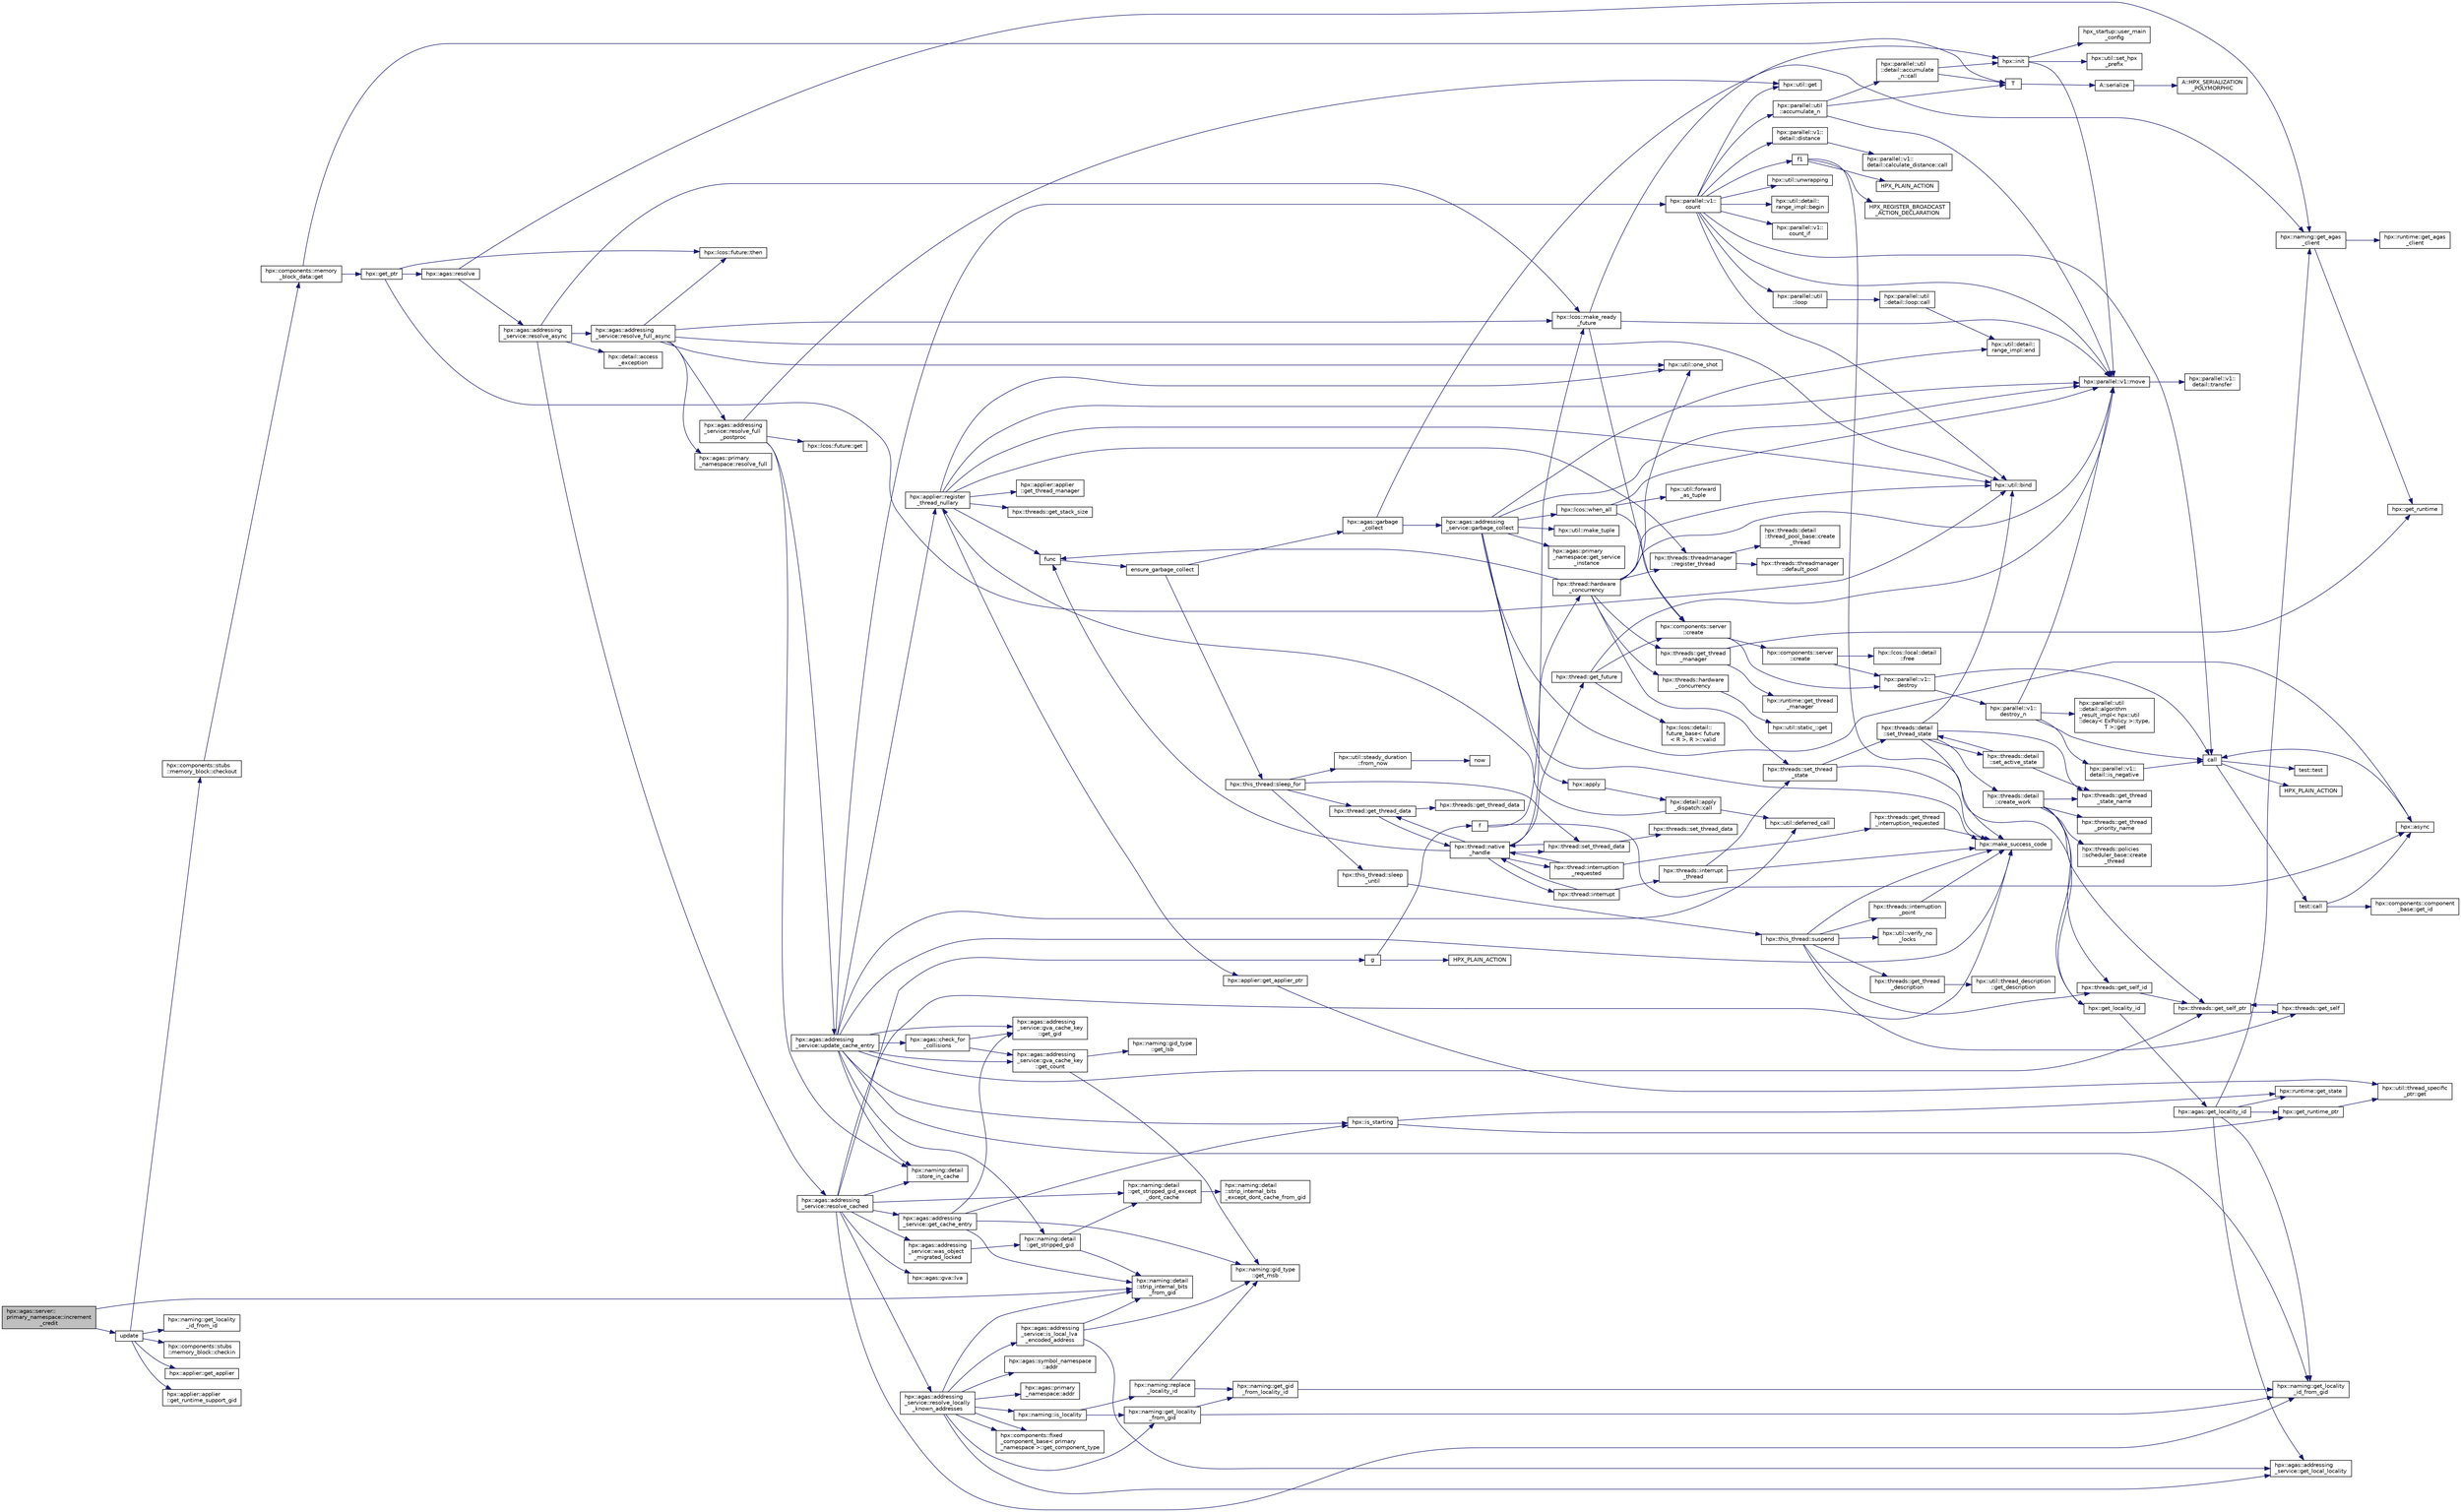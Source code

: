 digraph "hpx::agas::server::primary_namespace::increment_credit"
{
  edge [fontname="Helvetica",fontsize="10",labelfontname="Helvetica",labelfontsize="10"];
  node [fontname="Helvetica",fontsize="10",shape=record];
  rankdir="LR";
  Node1049 [label="hpx::agas::server::\lprimary_namespace::increment\l_credit",height=0.2,width=0.4,color="black", fillcolor="grey75", style="filled", fontcolor="black"];
  Node1049 -> Node1050 [color="midnightblue",fontsize="10",style="solid",fontname="Helvetica"];
  Node1050 [label="update",height=0.2,width=0.4,color="black", fillcolor="white", style="filled",URL="$d7/d8b/non__atomic__rma_8cpp.html#a1f6c9aa3449cfad360e892c9c0bb7773"];
  Node1050 -> Node1051 [color="midnightblue",fontsize="10",style="solid",fontname="Helvetica"];
  Node1051 [label="hpx::components::stubs\l::memory_block::checkout",height=0.2,width=0.4,color="black", fillcolor="white", style="filled",URL="$d2/d46/structhpx_1_1components_1_1stubs_1_1memory__block.html#a37128bbb38e0ee31010f3d06d6de4e66"];
  Node1051 -> Node1052 [color="midnightblue",fontsize="10",style="solid",fontname="Helvetica"];
  Node1052 [label="hpx::components::memory\l_block_data::get",height=0.2,width=0.4,color="black", fillcolor="white", style="filled",URL="$d5/d76/classhpx_1_1components_1_1memory__block__data.html#a97ce2f01b730d8d90d329c1642fc0b28"];
  Node1052 -> Node1053 [color="midnightblue",fontsize="10",style="solid",fontname="Helvetica"];
  Node1053 [label="T",height=0.2,width=0.4,color="black", fillcolor="white", style="filled",URL="$db/d33/polymorphic__semiintrusive__template_8cpp.html#ad187658f9cb91c1312b39ae7e896f1ea"];
  Node1053 -> Node1054 [color="midnightblue",fontsize="10",style="solid",fontname="Helvetica"];
  Node1054 [label="A::serialize",height=0.2,width=0.4,color="black", fillcolor="white", style="filled",URL="$d7/da0/struct_a.html#a5f5c287cf471e274ed9dda0da1592212"];
  Node1054 -> Node1055 [color="midnightblue",fontsize="10",style="solid",fontname="Helvetica"];
  Node1055 [label="A::HPX_SERIALIZATION\l_POLYMORPHIC",height=0.2,width=0.4,color="black", fillcolor="white", style="filled",URL="$d7/da0/struct_a.html#ada978cc156cebbafddb1f3aa4c01918c"];
  Node1052 -> Node1056 [color="midnightblue",fontsize="10",style="solid",fontname="Helvetica"];
  Node1056 [label="hpx::get_ptr",height=0.2,width=0.4,color="black", fillcolor="white", style="filled",URL="$d8/d83/namespacehpx.html#aeb814737de830a2e8e340ca052d5ebfa",tooltip="Returns a future referring to the pointer to the underlying memory of a component. "];
  Node1056 -> Node1057 [color="midnightblue",fontsize="10",style="solid",fontname="Helvetica"];
  Node1057 [label="hpx::agas::resolve",height=0.2,width=0.4,color="black", fillcolor="white", style="filled",URL="$dc/d54/namespacehpx_1_1agas.html#aa3252ce39fbc229439bb0d85875b01fb"];
  Node1057 -> Node1058 [color="midnightblue",fontsize="10",style="solid",fontname="Helvetica"];
  Node1058 [label="hpx::naming::get_agas\l_client",height=0.2,width=0.4,color="black", fillcolor="white", style="filled",URL="$d4/dc9/namespacehpx_1_1naming.html#a0408fffd5d34b620712a801b0ae3b032"];
  Node1058 -> Node1059 [color="midnightblue",fontsize="10",style="solid",fontname="Helvetica"];
  Node1059 [label="hpx::get_runtime",height=0.2,width=0.4,color="black", fillcolor="white", style="filled",URL="$d8/d83/namespacehpx.html#aef902cc6c7dd3b9fbadf34d1e850a070"];
  Node1058 -> Node1060 [color="midnightblue",fontsize="10",style="solid",fontname="Helvetica"];
  Node1060 [label="hpx::runtime::get_agas\l_client",height=0.2,width=0.4,color="black", fillcolor="white", style="filled",URL="$d0/d7b/classhpx_1_1runtime.html#aeb5dddd30d6b9861669af8ad44d1a96a"];
  Node1057 -> Node1061 [color="midnightblue",fontsize="10",style="solid",fontname="Helvetica"];
  Node1061 [label="hpx::agas::addressing\l_service::resolve_async",height=0.2,width=0.4,color="black", fillcolor="white", style="filled",URL="$db/d58/structhpx_1_1agas_1_1addressing__service.html#a3344990e7d5c255f51bf89a8fb2828eb"];
  Node1061 -> Node1062 [color="midnightblue",fontsize="10",style="solid",fontname="Helvetica"];
  Node1062 [label="hpx::lcos::make_ready\l_future",height=0.2,width=0.4,color="black", fillcolor="white", style="filled",URL="$d2/dc9/namespacehpx_1_1lcos.html#a42997564ddfde91d475b8a2cea8f53e4"];
  Node1062 -> Node1063 [color="midnightblue",fontsize="10",style="solid",fontname="Helvetica"];
  Node1063 [label="hpx::init",height=0.2,width=0.4,color="black", fillcolor="white", style="filled",URL="$d8/d83/namespacehpx.html#a3c694ea960b47c56b33351ba16e3d76b",tooltip="Main entry point for launching the HPX runtime system. "];
  Node1063 -> Node1064 [color="midnightblue",fontsize="10",style="solid",fontname="Helvetica"];
  Node1064 [label="hpx::util::set_hpx\l_prefix",height=0.2,width=0.4,color="black", fillcolor="white", style="filled",URL="$df/dad/namespacehpx_1_1util.html#ae40a23c1ba0a48d9304dcf717a95793e"];
  Node1063 -> Node1065 [color="midnightblue",fontsize="10",style="solid",fontname="Helvetica"];
  Node1065 [label="hpx_startup::user_main\l_config",height=0.2,width=0.4,color="black", fillcolor="white", style="filled",URL="$d3/dd2/namespacehpx__startup.html#aaac571d88bd3912a4225a23eb3261637"];
  Node1063 -> Node1066 [color="midnightblue",fontsize="10",style="solid",fontname="Helvetica"];
  Node1066 [label="hpx::parallel::v1::move",height=0.2,width=0.4,color="black", fillcolor="white", style="filled",URL="$db/db9/namespacehpx_1_1parallel_1_1v1.html#aa7c4ede081ce786c9d1eb1adff495cfc"];
  Node1066 -> Node1067 [color="midnightblue",fontsize="10",style="solid",fontname="Helvetica"];
  Node1067 [label="hpx::parallel::v1::\ldetail::transfer",height=0.2,width=0.4,color="black", fillcolor="white", style="filled",URL="$d2/ddd/namespacehpx_1_1parallel_1_1v1_1_1detail.html#ab1b56a05e1885ca7cc7ffa1804dd2f3c"];
  Node1062 -> Node1068 [color="midnightblue",fontsize="10",style="solid",fontname="Helvetica"];
  Node1068 [label="hpx::components::server\l::create",height=0.2,width=0.4,color="black", fillcolor="white", style="filled",URL="$d2/da2/namespacehpx_1_1components_1_1server.html#ac776c89f3d68ceb910e8cee9fa937ab4",tooltip="Create arrays of components using their default constructor. "];
  Node1068 -> Node1069 [color="midnightblue",fontsize="10",style="solid",fontname="Helvetica"];
  Node1069 [label="hpx::components::server\l::create",height=0.2,width=0.4,color="black", fillcolor="white", style="filled",URL="$d2/da2/namespacehpx_1_1components_1_1server.html#a77d26de181c97b444565e230577981bd"];
  Node1069 -> Node1070 [color="midnightblue",fontsize="10",style="solid",fontname="Helvetica"];
  Node1070 [label="hpx::lcos::local::detail\l::free",height=0.2,width=0.4,color="black", fillcolor="white", style="filled",URL="$d4/dcb/namespacehpx_1_1lcos_1_1local_1_1detail.html#a55a940f019734e9bb045dc123cd80e48"];
  Node1069 -> Node1071 [color="midnightblue",fontsize="10",style="solid",fontname="Helvetica"];
  Node1071 [label="hpx::parallel::v1::\ldestroy",height=0.2,width=0.4,color="black", fillcolor="white", style="filled",URL="$db/db9/namespacehpx_1_1parallel_1_1v1.html#acf303558375048e8a7cc9a2c2e09477f"];
  Node1071 -> Node1072 [color="midnightblue",fontsize="10",style="solid",fontname="Helvetica"];
  Node1072 [label="call",height=0.2,width=0.4,color="black", fillcolor="white", style="filled",URL="$d2/d67/promise__1620_8cpp.html#a58357f0b82bc761e1d0b9091ed563a70"];
  Node1072 -> Node1073 [color="midnightblue",fontsize="10",style="solid",fontname="Helvetica"];
  Node1073 [label="test::test",height=0.2,width=0.4,color="black", fillcolor="white", style="filled",URL="$d8/d89/structtest.html#ab42d5ece712d716b04cb3f686f297a26"];
  Node1072 -> Node1074 [color="midnightblue",fontsize="10",style="solid",fontname="Helvetica"];
  Node1074 [label="HPX_PLAIN_ACTION",height=0.2,width=0.4,color="black", fillcolor="white", style="filled",URL="$d2/d67/promise__1620_8cpp.html#ab96aab827a4b1fcaf66cfe0ba83fef23"];
  Node1072 -> Node1075 [color="midnightblue",fontsize="10",style="solid",fontname="Helvetica"];
  Node1075 [label="test::call",height=0.2,width=0.4,color="black", fillcolor="white", style="filled",URL="$d8/d89/structtest.html#aeb29e7ed6518b9426ccf1344c52620ae"];
  Node1075 -> Node1076 [color="midnightblue",fontsize="10",style="solid",fontname="Helvetica"];
  Node1076 [label="hpx::async",height=0.2,width=0.4,color="black", fillcolor="white", style="filled",URL="$d8/d83/namespacehpx.html#acb7d8e37b73b823956ce144f9a57eaa4"];
  Node1076 -> Node1072 [color="midnightblue",fontsize="10",style="solid",fontname="Helvetica"];
  Node1075 -> Node1077 [color="midnightblue",fontsize="10",style="solid",fontname="Helvetica"];
  Node1077 [label="hpx::components::component\l_base::get_id",height=0.2,width=0.4,color="black", fillcolor="white", style="filled",URL="$d2/de6/classhpx_1_1components_1_1component__base.html#a4c8fd93514039bdf01c48d66d82b19cd"];
  Node1071 -> Node1078 [color="midnightblue",fontsize="10",style="solid",fontname="Helvetica"];
  Node1078 [label="hpx::parallel::v1::\ldestroy_n",height=0.2,width=0.4,color="black", fillcolor="white", style="filled",URL="$db/db9/namespacehpx_1_1parallel_1_1v1.html#a71d0691132a300690163f5636bcd5bd3"];
  Node1078 -> Node1079 [color="midnightblue",fontsize="10",style="solid",fontname="Helvetica"];
  Node1079 [label="hpx::parallel::v1::\ldetail::is_negative",height=0.2,width=0.4,color="black", fillcolor="white", style="filled",URL="$d2/ddd/namespacehpx_1_1parallel_1_1v1_1_1detail.html#adf2e40fc4b20ad0fd442ee3118a4d527"];
  Node1079 -> Node1072 [color="midnightblue",fontsize="10",style="solid",fontname="Helvetica"];
  Node1078 -> Node1080 [color="midnightblue",fontsize="10",style="solid",fontname="Helvetica"];
  Node1080 [label="hpx::parallel::util\l::detail::algorithm\l_result_impl\< hpx::util\l::decay\< ExPolicy \>::type,\l T \>::get",height=0.2,width=0.4,color="black", fillcolor="white", style="filled",URL="$d2/d42/structhpx_1_1parallel_1_1util_1_1detail_1_1algorithm__result__impl.html#ab5b051e8ec74eff5e0e62fd63f5d377e"];
  Node1078 -> Node1066 [color="midnightblue",fontsize="10",style="solid",fontname="Helvetica"];
  Node1078 -> Node1072 [color="midnightblue",fontsize="10",style="solid",fontname="Helvetica"];
  Node1068 -> Node1071 [color="midnightblue",fontsize="10",style="solid",fontname="Helvetica"];
  Node1062 -> Node1066 [color="midnightblue",fontsize="10",style="solid",fontname="Helvetica"];
  Node1061 -> Node1081 [color="midnightblue",fontsize="10",style="solid",fontname="Helvetica"];
  Node1081 [label="hpx::agas::addressing\l_service::resolve_cached",height=0.2,width=0.4,color="black", fillcolor="white", style="filled",URL="$db/d58/structhpx_1_1agas_1_1addressing__service.html#a187ac62b4a4b7c1b98b75979357f07a9"];
  Node1081 -> Node1082 [color="midnightblue",fontsize="10",style="solid",fontname="Helvetica"];
  Node1082 [label="hpx::naming::detail\l::get_stripped_gid_except\l_dont_cache",height=0.2,width=0.4,color="black", fillcolor="white", style="filled",URL="$d5/d18/namespacehpx_1_1naming_1_1detail.html#a1ab848588112d0f7fac377a15692c9cc"];
  Node1082 -> Node1083 [color="midnightblue",fontsize="10",style="solid",fontname="Helvetica"];
  Node1083 [label="hpx::naming::detail\l::strip_internal_bits\l_except_dont_cache_from_gid",height=0.2,width=0.4,color="black", fillcolor="white", style="filled",URL="$d5/d18/namespacehpx_1_1naming_1_1detail.html#aabeb51a92376c6bfb9cf31bf9ff0c4cc"];
  Node1081 -> Node1084 [color="midnightblue",fontsize="10",style="solid",fontname="Helvetica"];
  Node1084 [label="hpx::agas::addressing\l_service::resolve_locally\l_known_addresses",height=0.2,width=0.4,color="black", fillcolor="white", style="filled",URL="$db/d58/structhpx_1_1agas_1_1addressing__service.html#afb44b2c86524b47d1431d9d66524075c"];
  Node1084 -> Node1085 [color="midnightblue",fontsize="10",style="solid",fontname="Helvetica"];
  Node1085 [label="hpx::naming::detail\l::strip_internal_bits\l_from_gid",height=0.2,width=0.4,color="black", fillcolor="white", style="filled",URL="$d5/d18/namespacehpx_1_1naming_1_1detail.html#a95cca4d4bc82a9da3e804b225b03dfaf"];
  Node1084 -> Node1086 [color="midnightblue",fontsize="10",style="solid",fontname="Helvetica"];
  Node1086 [label="hpx::agas::addressing\l_service::is_local_lva\l_encoded_address",height=0.2,width=0.4,color="black", fillcolor="white", style="filled",URL="$db/d58/structhpx_1_1agas_1_1addressing__service.html#af9469c8740aeb898ce6937e2d0e57095"];
  Node1086 -> Node1085 [color="midnightblue",fontsize="10",style="solid",fontname="Helvetica"];
  Node1086 -> Node1087 [color="midnightblue",fontsize="10",style="solid",fontname="Helvetica"];
  Node1087 [label="hpx::agas::addressing\l_service::get_local_locality",height=0.2,width=0.4,color="black", fillcolor="white", style="filled",URL="$db/d58/structhpx_1_1agas_1_1addressing__service.html#ab52c19a37c2a7a006c6c15f90ad0539c"];
  Node1086 -> Node1088 [color="midnightblue",fontsize="10",style="solid",fontname="Helvetica"];
  Node1088 [label="hpx::naming::gid_type\l::get_msb",height=0.2,width=0.4,color="black", fillcolor="white", style="filled",URL="$d3/d67/structhpx_1_1naming_1_1gid__type.html#a31d0fb49a563fb184fecaabdced4dcd9"];
  Node1084 -> Node1087 [color="midnightblue",fontsize="10",style="solid",fontname="Helvetica"];
  Node1084 -> Node1089 [color="midnightblue",fontsize="10",style="solid",fontname="Helvetica"];
  Node1089 [label="hpx::naming::is_locality",height=0.2,width=0.4,color="black", fillcolor="white", style="filled",URL="$d4/dc9/namespacehpx_1_1naming.html#a960045d29982b0fda774809643cf2be8"];
  Node1089 -> Node1090 [color="midnightblue",fontsize="10",style="solid",fontname="Helvetica"];
  Node1090 [label="hpx::naming::get_locality\l_from_gid",height=0.2,width=0.4,color="black", fillcolor="white", style="filled",URL="$d4/dc9/namespacehpx_1_1naming.html#a0b1c0ab6510a7a869fa4e3c7717748e5"];
  Node1090 -> Node1091 [color="midnightblue",fontsize="10",style="solid",fontname="Helvetica"];
  Node1091 [label="hpx::naming::get_gid\l_from_locality_id",height=0.2,width=0.4,color="black", fillcolor="white", style="filled",URL="$d4/dc9/namespacehpx_1_1naming.html#ae50a3ecdb5854b6a25a556ebc9830541"];
  Node1091 -> Node1092 [color="midnightblue",fontsize="10",style="solid",fontname="Helvetica"];
  Node1092 [label="hpx::naming::get_locality\l_id_from_gid",height=0.2,width=0.4,color="black", fillcolor="white", style="filled",URL="$d4/dc9/namespacehpx_1_1naming.html#a7fd43037784560bd04fda9b49e33529f"];
  Node1090 -> Node1092 [color="midnightblue",fontsize="10",style="solid",fontname="Helvetica"];
  Node1089 -> Node1093 [color="midnightblue",fontsize="10",style="solid",fontname="Helvetica"];
  Node1093 [label="hpx::naming::replace\l_locality_id",height=0.2,width=0.4,color="black", fillcolor="white", style="filled",URL="$d4/dc9/namespacehpx_1_1naming.html#a27ed9275dccbd5fb677b350f040c21b4"];
  Node1093 -> Node1091 [color="midnightblue",fontsize="10",style="solid",fontname="Helvetica"];
  Node1093 -> Node1088 [color="midnightblue",fontsize="10",style="solid",fontname="Helvetica"];
  Node1084 -> Node1090 [color="midnightblue",fontsize="10",style="solid",fontname="Helvetica"];
  Node1084 -> Node1094 [color="midnightblue",fontsize="10",style="solid",fontname="Helvetica"];
  Node1094 [label="hpx::agas::primary\l_namespace::addr",height=0.2,width=0.4,color="black", fillcolor="white", style="filled",URL="$d1/d43/structhpx_1_1agas_1_1primary__namespace.html#ab71d11675989acee54e82f6d1956a77c"];
  Node1084 -> Node1095 [color="midnightblue",fontsize="10",style="solid",fontname="Helvetica"];
  Node1095 [label="hpx::components::fixed\l_component_base\< primary\l_namespace \>::get_component_type",height=0.2,width=0.4,color="black", fillcolor="white", style="filled",URL="$df/dfd/classhpx_1_1components_1_1fixed__component__base.html#aa87dbc5aad4f2ee3f9b8f62c6981a8c2"];
  Node1084 -> Node1096 [color="midnightblue",fontsize="10",style="solid",fontname="Helvetica"];
  Node1096 [label="hpx::agas::symbol_namespace\l::addr",height=0.2,width=0.4,color="black", fillcolor="white", style="filled",URL="$dd/d5e/structhpx_1_1agas_1_1symbol__namespace.html#a2527957c5b5ce9c4842294c8a95d00b4"];
  Node1084 -> Node1095 [color="midnightblue",fontsize="10",style="solid",fontname="Helvetica"];
  Node1081 -> Node1097 [color="midnightblue",fontsize="10",style="solid",fontname="Helvetica"];
  Node1097 [label="hpx::make_success_code",height=0.2,width=0.4,color="black", fillcolor="white", style="filled",URL="$d8/d83/namespacehpx.html#a0e8512a8f49e2a6c8185061181419d8f",tooltip="Returns error_code(hpx::success, \"success\", mode). "];
  Node1081 -> Node1098 [color="midnightblue",fontsize="10",style="solid",fontname="Helvetica"];
  Node1098 [label="hpx::naming::detail\l::store_in_cache",height=0.2,width=0.4,color="black", fillcolor="white", style="filled",URL="$d5/d18/namespacehpx_1_1naming_1_1detail.html#a58e1ddcbd72ed4042377e11f32abf3fa"];
  Node1081 -> Node1092 [color="midnightblue",fontsize="10",style="solid",fontname="Helvetica"];
  Node1081 -> Node1099 [color="midnightblue",fontsize="10",style="solid",fontname="Helvetica"];
  Node1099 [label="hpx::agas::addressing\l_service::was_object\l_migrated_locked",height=0.2,width=0.4,color="black", fillcolor="white", style="filled",URL="$db/d58/structhpx_1_1agas_1_1addressing__service.html#aade8c179c3866b1212fe6439b586ace1",tooltip="Maintain list of migrated objects. "];
  Node1099 -> Node1100 [color="midnightblue",fontsize="10",style="solid",fontname="Helvetica"];
  Node1100 [label="hpx::naming::detail\l::get_stripped_gid",height=0.2,width=0.4,color="black", fillcolor="white", style="filled",URL="$d5/d18/namespacehpx_1_1naming_1_1detail.html#ad3a849cb7ebd5dccf9aefadccc21dd89"];
  Node1100 -> Node1085 [color="midnightblue",fontsize="10",style="solid",fontname="Helvetica"];
  Node1100 -> Node1082 [color="midnightblue",fontsize="10",style="solid",fontname="Helvetica"];
  Node1081 -> Node1101 [color="midnightblue",fontsize="10",style="solid",fontname="Helvetica"];
  Node1101 [label="g",height=0.2,width=0.4,color="black", fillcolor="white", style="filled",URL="$da/d17/cxx11__noexcept_8cpp.html#a96f5ebe659f57f5faa7343c54f8ea39a"];
  Node1101 -> Node1102 [color="midnightblue",fontsize="10",style="solid",fontname="Helvetica"];
  Node1102 [label="f",height=0.2,width=0.4,color="black", fillcolor="white", style="filled",URL="$d4/d13/async__unwrap__1037_8cpp.html#a02a6b0b4f77af9f69a841dc8262b0cd0"];
  Node1102 -> Node1076 [color="midnightblue",fontsize="10",style="solid",fontname="Helvetica"];
  Node1102 -> Node1062 [color="midnightblue",fontsize="10",style="solid",fontname="Helvetica"];
  Node1101 -> Node1103 [color="midnightblue",fontsize="10",style="solid",fontname="Helvetica"];
  Node1103 [label="HPX_PLAIN_ACTION",height=0.2,width=0.4,color="black", fillcolor="white", style="filled",URL="$d4/d13/async__unwrap__1037_8cpp.html#ab5991a65409f0229f564e4935bd7b979"];
  Node1081 -> Node1104 [color="midnightblue",fontsize="10",style="solid",fontname="Helvetica"];
  Node1104 [label="hpx::agas::addressing\l_service::get_cache_entry",height=0.2,width=0.4,color="black", fillcolor="white", style="filled",URL="$db/d58/structhpx_1_1agas_1_1addressing__service.html#aa49e358ece0734e36829a90603b51c63"];
  Node1104 -> Node1105 [color="midnightblue",fontsize="10",style="solid",fontname="Helvetica"];
  Node1105 [label="hpx::is_starting",height=0.2,width=0.4,color="black", fillcolor="white", style="filled",URL="$d8/d83/namespacehpx.html#ab3ff61647293cfe9b7c3060fee8445a5",tooltip="Test whether the runtime system is currently being started. "];
  Node1105 -> Node1106 [color="midnightblue",fontsize="10",style="solid",fontname="Helvetica"];
  Node1106 [label="hpx::get_runtime_ptr",height=0.2,width=0.4,color="black", fillcolor="white", style="filled",URL="$d8/d83/namespacehpx.html#af29daf2bb3e01b4d6495a1742b6cce64"];
  Node1106 -> Node1107 [color="midnightblue",fontsize="10",style="solid",fontname="Helvetica"];
  Node1107 [label="hpx::util::thread_specific\l_ptr::get",height=0.2,width=0.4,color="black", fillcolor="white", style="filled",URL="$d4/d4c/structhpx_1_1util_1_1thread__specific__ptr.html#a3b27d8520710478aa41d1f74206bdba9"];
  Node1105 -> Node1108 [color="midnightblue",fontsize="10",style="solid",fontname="Helvetica"];
  Node1108 [label="hpx::runtime::get_state",height=0.2,width=0.4,color="black", fillcolor="white", style="filled",URL="$d0/d7b/classhpx_1_1runtime.html#ab405f80e060dac95d624520f38b0524c"];
  Node1104 -> Node1085 [color="midnightblue",fontsize="10",style="solid",fontname="Helvetica"];
  Node1104 -> Node1088 [color="midnightblue",fontsize="10",style="solid",fontname="Helvetica"];
  Node1104 -> Node1109 [color="midnightblue",fontsize="10",style="solid",fontname="Helvetica"];
  Node1109 [label="hpx::agas::addressing\l_service::gva_cache_key\l::get_gid",height=0.2,width=0.4,color="black", fillcolor="white", style="filled",URL="$d0/d9c/structhpx_1_1agas_1_1addressing__service_1_1gva__cache__key.html#a708ed959cf225ceef95f3328a99e29ff"];
  Node1081 -> Node1110 [color="midnightblue",fontsize="10",style="solid",fontname="Helvetica"];
  Node1110 [label="hpx::agas::gva::lva",height=0.2,width=0.4,color="black", fillcolor="white", style="filled",URL="$dc/d8a/structhpx_1_1agas_1_1gva.html#aea2401483cd9320a0a8ca504e79e076b"];
  Node1061 -> Node1111 [color="midnightblue",fontsize="10",style="solid",fontname="Helvetica"];
  Node1111 [label="hpx::detail::access\l_exception",height=0.2,width=0.4,color="black", fillcolor="white", style="filled",URL="$d5/dbe/namespacehpx_1_1detail.html#ad5b3b2c9c75cdd2d75f4473c03230643"];
  Node1061 -> Node1112 [color="midnightblue",fontsize="10",style="solid",fontname="Helvetica"];
  Node1112 [label="hpx::agas::addressing\l_service::resolve_full_async",height=0.2,width=0.4,color="black", fillcolor="white", style="filled",URL="$db/d58/structhpx_1_1agas_1_1addressing__service.html#af678e6288e0f302b9c96b813a8e660ef"];
  Node1112 -> Node1062 [color="midnightblue",fontsize="10",style="solid",fontname="Helvetica"];
  Node1112 -> Node1113 [color="midnightblue",fontsize="10",style="solid",fontname="Helvetica"];
  Node1113 [label="hpx::agas::primary\l_namespace::resolve_full",height=0.2,width=0.4,color="black", fillcolor="white", style="filled",URL="$d1/d43/structhpx_1_1agas_1_1primary__namespace.html#ae7bd476e130fc743397d0d18bb161f74"];
  Node1112 -> Node1114 [color="midnightblue",fontsize="10",style="solid",fontname="Helvetica"];
  Node1114 [label="hpx::lcos::future::then",height=0.2,width=0.4,color="black", fillcolor="white", style="filled",URL="$d0/d33/classhpx_1_1lcos_1_1future.html#a17045dee172c36e208b2cbd400fa8797"];
  Node1112 -> Node1115 [color="midnightblue",fontsize="10",style="solid",fontname="Helvetica"];
  Node1115 [label="hpx::util::bind",height=0.2,width=0.4,color="black", fillcolor="white", style="filled",URL="$df/dad/namespacehpx_1_1util.html#ad844caedf82a0173d6909d910c3e48c6"];
  Node1112 -> Node1116 [color="midnightblue",fontsize="10",style="solid",fontname="Helvetica"];
  Node1116 [label="hpx::util::one_shot",height=0.2,width=0.4,color="black", fillcolor="white", style="filled",URL="$df/dad/namespacehpx_1_1util.html#a273e61be42a72415291e0ec0a4f28c7a"];
  Node1112 -> Node1117 [color="midnightblue",fontsize="10",style="solid",fontname="Helvetica"];
  Node1117 [label="hpx::agas::addressing\l_service::resolve_full\l_postproc",height=0.2,width=0.4,color="black", fillcolor="white", style="filled",URL="$db/d58/structhpx_1_1agas_1_1addressing__service.html#a9adf9683a9e200a15224e7c04f8d6339"];
  Node1117 -> Node1118 [color="midnightblue",fontsize="10",style="solid",fontname="Helvetica"];
  Node1118 [label="hpx::util::get",height=0.2,width=0.4,color="black", fillcolor="white", style="filled",URL="$df/dad/namespacehpx_1_1util.html#a5cbd3c41f03f4d4acaedaa4777e3cc02"];
  Node1117 -> Node1119 [color="midnightblue",fontsize="10",style="solid",fontname="Helvetica"];
  Node1119 [label="hpx::lcos::future::get",height=0.2,width=0.4,color="black", fillcolor="white", style="filled",URL="$d0/d33/classhpx_1_1lcos_1_1future.html#a8c28269486d5620ac48af349f17bb41c"];
  Node1117 -> Node1098 [color="midnightblue",fontsize="10",style="solid",fontname="Helvetica"];
  Node1117 -> Node1120 [color="midnightblue",fontsize="10",style="solid",fontname="Helvetica"];
  Node1120 [label="hpx::agas::addressing\l_service::update_cache_entry",height=0.2,width=0.4,color="black", fillcolor="white", style="filled",URL="$db/d58/structhpx_1_1agas_1_1addressing__service.html#ab49f7530592fc5c804c94720b8ffd61d"];
  Node1120 -> Node1097 [color="midnightblue",fontsize="10",style="solid",fontname="Helvetica"];
  Node1120 -> Node1098 [color="midnightblue",fontsize="10",style="solid",fontname="Helvetica"];
  Node1120 -> Node1100 [color="midnightblue",fontsize="10",style="solid",fontname="Helvetica"];
  Node1120 -> Node1092 [color="midnightblue",fontsize="10",style="solid",fontname="Helvetica"];
  Node1120 -> Node1121 [color="midnightblue",fontsize="10",style="solid",fontname="Helvetica"];
  Node1121 [label="hpx::threads::get_self_ptr",height=0.2,width=0.4,color="black", fillcolor="white", style="filled",URL="$d7/d28/namespacehpx_1_1threads.html#a22877ae347ad884cde3a51397dad6c53"];
  Node1121 -> Node1122 [color="midnightblue",fontsize="10",style="solid",fontname="Helvetica"];
  Node1122 [label="hpx::threads::get_self",height=0.2,width=0.4,color="black", fillcolor="white", style="filled",URL="$d7/d28/namespacehpx_1_1threads.html#a07daf4d6d29233f20d66d41ab7b5b8e8"];
  Node1122 -> Node1121 [color="midnightblue",fontsize="10",style="solid",fontname="Helvetica"];
  Node1120 -> Node1105 [color="midnightblue",fontsize="10",style="solid",fontname="Helvetica"];
  Node1120 -> Node1123 [color="midnightblue",fontsize="10",style="solid",fontname="Helvetica"];
  Node1123 [label="hpx::applier::register\l_thread_nullary",height=0.2,width=0.4,color="black", fillcolor="white", style="filled",URL="$d8/dcb/namespacehpx_1_1applier.html#a401cd1145927e58d74d1eb52aaccd936"];
  Node1123 -> Node1124 [color="midnightblue",fontsize="10",style="solid",fontname="Helvetica"];
  Node1124 [label="hpx::applier::get_applier_ptr",height=0.2,width=0.4,color="black", fillcolor="white", style="filled",URL="$d8/dcb/namespacehpx_1_1applier.html#a617483cf2b77ad3a0aa428ade7b35299"];
  Node1124 -> Node1107 [color="midnightblue",fontsize="10",style="solid",fontname="Helvetica"];
  Node1123 -> Node1125 [color="midnightblue",fontsize="10",style="solid",fontname="Helvetica"];
  Node1125 [label="func",height=0.2,width=0.4,color="black", fillcolor="white", style="filled",URL="$d8/dfd/id__type__ref__counting__1032_8cpp.html#ab811b86ea5107ffb3351fcaa29d2c652"];
  Node1125 -> Node1126 [color="midnightblue",fontsize="10",style="solid",fontname="Helvetica"];
  Node1126 [label="ensure_garbage_collect",height=0.2,width=0.4,color="black", fillcolor="white", style="filled",URL="$d8/dfd/id__type__ref__counting__1032_8cpp.html#a5264b94bf7c262ac0e521fb290d476d5"];
  Node1126 -> Node1127 [color="midnightblue",fontsize="10",style="solid",fontname="Helvetica"];
  Node1127 [label="hpx::this_thread::sleep_for",height=0.2,width=0.4,color="black", fillcolor="white", style="filled",URL="$d9/d52/namespacehpx_1_1this__thread.html#afc042a5a5fa52eef2d1d177a343435cf"];
  Node1127 -> Node1128 [color="midnightblue",fontsize="10",style="solid",fontname="Helvetica"];
  Node1128 [label="hpx::this_thread::sleep\l_until",height=0.2,width=0.4,color="black", fillcolor="white", style="filled",URL="$d9/d52/namespacehpx_1_1this__thread.html#ae12a853980115b23ff0ab8ca06622658"];
  Node1128 -> Node1129 [color="midnightblue",fontsize="10",style="solid",fontname="Helvetica"];
  Node1129 [label="hpx::this_thread::suspend",height=0.2,width=0.4,color="black", fillcolor="white", style="filled",URL="$d9/d52/namespacehpx_1_1this__thread.html#aca220026fb3014c0881d129fe31c0073"];
  Node1129 -> Node1122 [color="midnightblue",fontsize="10",style="solid",fontname="Helvetica"];
  Node1129 -> Node1130 [color="midnightblue",fontsize="10",style="solid",fontname="Helvetica"];
  Node1130 [label="hpx::threads::get_self_id",height=0.2,width=0.4,color="black", fillcolor="white", style="filled",URL="$d7/d28/namespacehpx_1_1threads.html#afafe0f900b9fac3d4ed3c747625c1cfe"];
  Node1130 -> Node1121 [color="midnightblue",fontsize="10",style="solid",fontname="Helvetica"];
  Node1129 -> Node1131 [color="midnightblue",fontsize="10",style="solid",fontname="Helvetica"];
  Node1131 [label="hpx::threads::interruption\l_point",height=0.2,width=0.4,color="black", fillcolor="white", style="filled",URL="$d7/d28/namespacehpx_1_1threads.html#ada6ec56a12b050707311d8c628089059"];
  Node1131 -> Node1097 [color="midnightblue",fontsize="10",style="solid",fontname="Helvetica"];
  Node1129 -> Node1132 [color="midnightblue",fontsize="10",style="solid",fontname="Helvetica"];
  Node1132 [label="hpx::util::verify_no\l_locks",height=0.2,width=0.4,color="black", fillcolor="white", style="filled",URL="$df/dad/namespacehpx_1_1util.html#ae0e1837ee6f09b79b26c2e788d2e9fc9"];
  Node1129 -> Node1133 [color="midnightblue",fontsize="10",style="solid",fontname="Helvetica"];
  Node1133 [label="hpx::threads::get_thread\l_description",height=0.2,width=0.4,color="black", fillcolor="white", style="filled",URL="$d7/d28/namespacehpx_1_1threads.html#a42fc18a7a680f4e8bc633a4b4c956701"];
  Node1133 -> Node1134 [color="midnightblue",fontsize="10",style="solid",fontname="Helvetica"];
  Node1134 [label="hpx::util::thread_description\l::get_description",height=0.2,width=0.4,color="black", fillcolor="white", style="filled",URL="$df/d9e/structhpx_1_1util_1_1thread__description.html#a8c834e14eca6eb228188022577f9f952"];
  Node1129 -> Node1097 [color="midnightblue",fontsize="10",style="solid",fontname="Helvetica"];
  Node1127 -> Node1135 [color="midnightblue",fontsize="10",style="solid",fontname="Helvetica"];
  Node1135 [label="hpx::util::steady_duration\l::from_now",height=0.2,width=0.4,color="black", fillcolor="white", style="filled",URL="$d9/d4f/classhpx_1_1util_1_1steady__duration.html#a0132206d767cd0f7395507b40111a153"];
  Node1135 -> Node1136 [color="midnightblue",fontsize="10",style="solid",fontname="Helvetica"];
  Node1136 [label="now",height=0.2,width=0.4,color="black", fillcolor="white", style="filled",URL="$de/db3/1d__stencil__1__omp_8cpp.html#a89e9667753dccfac455bd37a7a3a7b16"];
  Node1127 -> Node1137 [color="midnightblue",fontsize="10",style="solid",fontname="Helvetica"];
  Node1137 [label="hpx::thread::get_thread_data",height=0.2,width=0.4,color="black", fillcolor="white", style="filled",URL="$de/d9b/classhpx_1_1thread.html#a4535ef82cec3b953d2c941d20e3e3904"];
  Node1137 -> Node1138 [color="midnightblue",fontsize="10",style="solid",fontname="Helvetica"];
  Node1138 [label="hpx::threads::get_thread_data",height=0.2,width=0.4,color="black", fillcolor="white", style="filled",URL="$d7/d28/namespacehpx_1_1threads.html#a8737931ff6303807225f735b2b384ae4"];
  Node1137 -> Node1139 [color="midnightblue",fontsize="10",style="solid",fontname="Helvetica"];
  Node1139 [label="hpx::thread::native\l_handle",height=0.2,width=0.4,color="black", fillcolor="white", style="filled",URL="$de/d9b/classhpx_1_1thread.html#acf48190d264ab64c1c4ec99d0b421b5a"];
  Node1139 -> Node1140 [color="midnightblue",fontsize="10",style="solid",fontname="Helvetica"];
  Node1140 [label="hpx::thread::hardware\l_concurrency",height=0.2,width=0.4,color="black", fillcolor="white", style="filled",URL="$de/d9b/classhpx_1_1thread.html#a8e4fff210e02485ba493bc3a2a956c03"];
  Node1140 -> Node1141 [color="midnightblue",fontsize="10",style="solid",fontname="Helvetica"];
  Node1141 [label="hpx::threads::hardware\l_concurrency",height=0.2,width=0.4,color="black", fillcolor="white", style="filled",URL="$d7/d28/namespacehpx_1_1threads.html#aa8752a235478d2ad7b5ac467b63ab527"];
  Node1141 -> Node1142 [color="midnightblue",fontsize="10",style="solid",fontname="Helvetica"];
  Node1142 [label="hpx::util::static_::get",height=0.2,width=0.4,color="black", fillcolor="white", style="filled",URL="$d3/dbb/structhpx_1_1util_1_1static__.html#a2967c633948a3bf17a3b5405ef5a8318"];
  Node1140 -> Node1125 [color="midnightblue",fontsize="10",style="solid",fontname="Helvetica"];
  Node1140 -> Node1115 [color="midnightblue",fontsize="10",style="solid",fontname="Helvetica"];
  Node1140 -> Node1116 [color="midnightblue",fontsize="10",style="solid",fontname="Helvetica"];
  Node1140 -> Node1066 [color="midnightblue",fontsize="10",style="solid",fontname="Helvetica"];
  Node1140 -> Node1143 [color="midnightblue",fontsize="10",style="solid",fontname="Helvetica"];
  Node1143 [label="hpx::threads::get_thread\l_manager",height=0.2,width=0.4,color="black", fillcolor="white", style="filled",URL="$d7/d28/namespacehpx_1_1threads.html#a076973c3a53beadde7d967e22c4f6cce"];
  Node1143 -> Node1059 [color="midnightblue",fontsize="10",style="solid",fontname="Helvetica"];
  Node1143 -> Node1144 [color="midnightblue",fontsize="10",style="solid",fontname="Helvetica"];
  Node1144 [label="hpx::runtime::get_thread\l_manager",height=0.2,width=0.4,color="black", fillcolor="white", style="filled",URL="$d0/d7b/classhpx_1_1runtime.html#a865b12d57fcd44a8d3dda3e35414f563"];
  Node1140 -> Node1145 [color="midnightblue",fontsize="10",style="solid",fontname="Helvetica"];
  Node1145 [label="hpx::threads::threadmanager\l::register_thread",height=0.2,width=0.4,color="black", fillcolor="white", style="filled",URL="$d5/daa/classhpx_1_1threads_1_1threadmanager.html#a7f79c7578e08a60ca45eb276ce8133d8"];
  Node1145 -> Node1146 [color="midnightblue",fontsize="10",style="solid",fontname="Helvetica"];
  Node1146 [label="hpx::threads::threadmanager\l::default_pool",height=0.2,width=0.4,color="black", fillcolor="white", style="filled",URL="$d5/daa/classhpx_1_1threads_1_1threadmanager.html#a851f067d03b5dd1c5e6a9a6a841e05df"];
  Node1145 -> Node1147 [color="midnightblue",fontsize="10",style="solid",fontname="Helvetica"];
  Node1147 [label="hpx::threads::detail\l::thread_pool_base::create\l_thread",height=0.2,width=0.4,color="black", fillcolor="white", style="filled",URL="$de/dae/classhpx_1_1threads_1_1detail_1_1thread__pool__base.html#ad35d3779eef6f4528e62a26d71b34b34"];
  Node1140 -> Node1148 [color="midnightblue",fontsize="10",style="solid",fontname="Helvetica"];
  Node1148 [label="hpx::threads::set_thread\l_state",height=0.2,width=0.4,color="black", fillcolor="white", style="filled",URL="$d7/d28/namespacehpx_1_1threads.html#ac0690ad16ad778bcc79dcd727cc33025",tooltip="Set the thread state of the thread referenced by the thread_id id. "];
  Node1148 -> Node1097 [color="midnightblue",fontsize="10",style="solid",fontname="Helvetica"];
  Node1148 -> Node1149 [color="midnightblue",fontsize="10",style="solid",fontname="Helvetica"];
  Node1149 [label="hpx::threads::detail\l::set_thread_state",height=0.2,width=0.4,color="black", fillcolor="white", style="filled",URL="$d2/dd1/namespacehpx_1_1threads_1_1detail.html#af85ddc854c4a149bf1738eb1b111b9ab"];
  Node1149 -> Node1150 [color="midnightblue",fontsize="10",style="solid",fontname="Helvetica"];
  Node1150 [label="hpx::threads::get_thread\l_state_name",height=0.2,width=0.4,color="black", fillcolor="white", style="filled",URL="$d7/d28/namespacehpx_1_1threads.html#a26f91ea8d2195f165c033241c5cd11db"];
  Node1149 -> Node1097 [color="midnightblue",fontsize="10",style="solid",fontname="Helvetica"];
  Node1149 -> Node1115 [color="midnightblue",fontsize="10",style="solid",fontname="Helvetica"];
  Node1149 -> Node1151 [color="midnightblue",fontsize="10",style="solid",fontname="Helvetica"];
  Node1151 [label="hpx::threads::detail\l::set_active_state",height=0.2,width=0.4,color="black", fillcolor="white", style="filled",URL="$d2/dd1/namespacehpx_1_1threads_1_1detail.html#a45884a5bf04ad66a4f259231a3947e76"];
  Node1151 -> Node1150 [color="midnightblue",fontsize="10",style="solid",fontname="Helvetica"];
  Node1151 -> Node1149 [color="midnightblue",fontsize="10",style="solid",fontname="Helvetica"];
  Node1149 -> Node1152 [color="midnightblue",fontsize="10",style="solid",fontname="Helvetica"];
  Node1152 [label="hpx::threads::detail\l::create_work",height=0.2,width=0.4,color="black", fillcolor="white", style="filled",URL="$d2/dd1/namespacehpx_1_1threads_1_1detail.html#ae22384a3c1b1a1940032fad068fb54b1"];
  Node1152 -> Node1150 [color="midnightblue",fontsize="10",style="solid",fontname="Helvetica"];
  Node1152 -> Node1153 [color="midnightblue",fontsize="10",style="solid",fontname="Helvetica"];
  Node1153 [label="hpx::threads::get_thread\l_priority_name",height=0.2,width=0.4,color="black", fillcolor="white", style="filled",URL="$d7/d28/namespacehpx_1_1threads.html#a9c6b2fec0c1cf5b06ff83ce756ca6d42"];
  Node1152 -> Node1121 [color="midnightblue",fontsize="10",style="solid",fontname="Helvetica"];
  Node1152 -> Node1130 [color="midnightblue",fontsize="10",style="solid",fontname="Helvetica"];
  Node1152 -> Node1154 [color="midnightblue",fontsize="10",style="solid",fontname="Helvetica"];
  Node1154 [label="hpx::get_locality_id",height=0.2,width=0.4,color="black", fillcolor="white", style="filled",URL="$d8/d83/namespacehpx.html#a158d7c54a657bb364c1704033010697b",tooltip="Return the number of the locality this function is being called from. "];
  Node1154 -> Node1155 [color="midnightblue",fontsize="10",style="solid",fontname="Helvetica"];
  Node1155 [label="hpx::agas::get_locality_id",height=0.2,width=0.4,color="black", fillcolor="white", style="filled",URL="$dc/d54/namespacehpx_1_1agas.html#a491cc2ddecdf0f1a9129900caa6a4d3e"];
  Node1155 -> Node1106 [color="midnightblue",fontsize="10",style="solid",fontname="Helvetica"];
  Node1155 -> Node1108 [color="midnightblue",fontsize="10",style="solid",fontname="Helvetica"];
  Node1155 -> Node1058 [color="midnightblue",fontsize="10",style="solid",fontname="Helvetica"];
  Node1155 -> Node1087 [color="midnightblue",fontsize="10",style="solid",fontname="Helvetica"];
  Node1155 -> Node1092 [color="midnightblue",fontsize="10",style="solid",fontname="Helvetica"];
  Node1152 -> Node1156 [color="midnightblue",fontsize="10",style="solid",fontname="Helvetica"];
  Node1156 [label="hpx::threads::policies\l::scheduler_base::create\l_thread",height=0.2,width=0.4,color="black", fillcolor="white", style="filled",URL="$dd/d7e/structhpx_1_1threads_1_1policies_1_1scheduler__base.html#ad3b05cd7f363cc8e8410ce368c3794e0"];
  Node1139 -> Node1157 [color="midnightblue",fontsize="10",style="solid",fontname="Helvetica"];
  Node1157 [label="hpx::thread::interrupt",height=0.2,width=0.4,color="black", fillcolor="white", style="filled",URL="$de/d9b/classhpx_1_1thread.html#ac34d0d033aa743c476a79dbc2e1a8a39"];
  Node1157 -> Node1158 [color="midnightblue",fontsize="10",style="solid",fontname="Helvetica"];
  Node1158 [label="hpx::threads::interrupt\l_thread",height=0.2,width=0.4,color="black", fillcolor="white", style="filled",URL="$d7/d28/namespacehpx_1_1threads.html#a6bdda1a2aab61b9b13d274b5155d7e73"];
  Node1158 -> Node1097 [color="midnightblue",fontsize="10",style="solid",fontname="Helvetica"];
  Node1158 -> Node1148 [color="midnightblue",fontsize="10",style="solid",fontname="Helvetica"];
  Node1157 -> Node1139 [color="midnightblue",fontsize="10",style="solid",fontname="Helvetica"];
  Node1139 -> Node1159 [color="midnightblue",fontsize="10",style="solid",fontname="Helvetica"];
  Node1159 [label="hpx::thread::interruption\l_requested",height=0.2,width=0.4,color="black", fillcolor="white", style="filled",URL="$de/d9b/classhpx_1_1thread.html#a33276bb4c20bbb0b1978944e18ef71b8"];
  Node1159 -> Node1160 [color="midnightblue",fontsize="10",style="solid",fontname="Helvetica"];
  Node1160 [label="hpx::threads::get_thread\l_interruption_requested",height=0.2,width=0.4,color="black", fillcolor="white", style="filled",URL="$d7/d28/namespacehpx_1_1threads.html#ae64a7fdb8b5c8bac7be0c8282672a03b"];
  Node1160 -> Node1097 [color="midnightblue",fontsize="10",style="solid",fontname="Helvetica"];
  Node1159 -> Node1139 [color="midnightblue",fontsize="10",style="solid",fontname="Helvetica"];
  Node1139 -> Node1161 [color="midnightblue",fontsize="10",style="solid",fontname="Helvetica"];
  Node1161 [label="hpx::thread::get_future",height=0.2,width=0.4,color="black", fillcolor="white", style="filled",URL="$de/d9b/classhpx_1_1thread.html#a87fdb0d8da826366fc190ed224900a64"];
  Node1161 -> Node1162 [color="midnightblue",fontsize="10",style="solid",fontname="Helvetica"];
  Node1162 [label="hpx::lcos::detail::\lfuture_base\< future\l\< R \>, R \>::valid",height=0.2,width=0.4,color="black", fillcolor="white", style="filled",URL="$d5/dd7/classhpx_1_1lcos_1_1detail_1_1future__base.html#aaf7beb7374815614363033bd96573e75"];
  Node1161 -> Node1068 [color="midnightblue",fontsize="10",style="solid",fontname="Helvetica"];
  Node1161 -> Node1066 [color="midnightblue",fontsize="10",style="solid",fontname="Helvetica"];
  Node1139 -> Node1137 [color="midnightblue",fontsize="10",style="solid",fontname="Helvetica"];
  Node1139 -> Node1163 [color="midnightblue",fontsize="10",style="solid",fontname="Helvetica"];
  Node1163 [label="hpx::thread::set_thread_data",height=0.2,width=0.4,color="black", fillcolor="white", style="filled",URL="$de/d9b/classhpx_1_1thread.html#a7317a3cf5251f3b33c990449570d4cea"];
  Node1163 -> Node1164 [color="midnightblue",fontsize="10",style="solid",fontname="Helvetica"];
  Node1164 [label="hpx::threads::set_thread_data",height=0.2,width=0.4,color="black", fillcolor="white", style="filled",URL="$d7/d28/namespacehpx_1_1threads.html#a00a625acc149fce3ae38e4340454acf7"];
  Node1163 -> Node1139 [color="midnightblue",fontsize="10",style="solid",fontname="Helvetica"];
  Node1139 -> Node1125 [color="midnightblue",fontsize="10",style="solid",fontname="Helvetica"];
  Node1127 -> Node1163 [color="midnightblue",fontsize="10",style="solid",fontname="Helvetica"];
  Node1126 -> Node1165 [color="midnightblue",fontsize="10",style="solid",fontname="Helvetica"];
  Node1165 [label="hpx::agas::garbage\l_collect",height=0.2,width=0.4,color="black", fillcolor="white", style="filled",URL="$dc/d54/namespacehpx_1_1agas.html#a951337adc4f9bd6df00a50737468e911"];
  Node1165 -> Node1058 [color="midnightblue",fontsize="10",style="solid",fontname="Helvetica"];
  Node1165 -> Node1166 [color="midnightblue",fontsize="10",style="solid",fontname="Helvetica"];
  Node1166 [label="hpx::agas::addressing\l_service::garbage_collect",height=0.2,width=0.4,color="black", fillcolor="white", style="filled",URL="$db/d58/structhpx_1_1agas_1_1addressing__service.html#a87dcae0eacf6e62d5103ebf516d86f63"];
  Node1166 -> Node1097 [color="midnightblue",fontsize="10",style="solid",fontname="Helvetica"];
  Node1166 -> Node1167 [color="midnightblue",fontsize="10",style="solid",fontname="Helvetica"];
  Node1167 [label="hpx::agas::primary\l_namespace::get_service\l_instance",height=0.2,width=0.4,color="black", fillcolor="white", style="filled",URL="$d1/d43/structhpx_1_1agas_1_1primary__namespace.html#a7630ff0f30ff8c23b13b4672c5350e2e"];
  Node1166 -> Node1168 [color="midnightblue",fontsize="10",style="solid",fontname="Helvetica"];
  Node1168 [label="hpx::util::make_tuple",height=0.2,width=0.4,color="black", fillcolor="white", style="filled",URL="$df/dad/namespacehpx_1_1util.html#a06fa74211a987d208e013f400a9f5328"];
  Node1166 -> Node1169 [color="midnightblue",fontsize="10",style="solid",fontname="Helvetica"];
  Node1169 [label="hpx::util::detail::\lrange_impl::end",height=0.2,width=0.4,color="black", fillcolor="white", style="filled",URL="$d4/d4a/namespacehpx_1_1util_1_1detail_1_1range__impl.html#afb2ea48b0902f52ee4d8b764807b4316"];
  Node1166 -> Node1170 [color="midnightblue",fontsize="10",style="solid",fontname="Helvetica"];
  Node1170 [label="hpx::apply",height=0.2,width=0.4,color="black", fillcolor="white", style="filled",URL="$d8/d83/namespacehpx.html#aa87762f0db0731d385f3fdfdb25d59fc"];
  Node1170 -> Node1171 [color="midnightblue",fontsize="10",style="solid",fontname="Helvetica"];
  Node1171 [label="hpx::detail::apply\l_dispatch::call",height=0.2,width=0.4,color="black", fillcolor="white", style="filled",URL="$db/de8/structhpx_1_1detail_1_1apply__dispatch.html#a0755fab16d281e74bcff0f8045be9459"];
  Node1171 -> Node1123 [color="midnightblue",fontsize="10",style="solid",fontname="Helvetica"];
  Node1171 -> Node1172 [color="midnightblue",fontsize="10",style="solid",fontname="Helvetica"];
  Node1172 [label="hpx::util::deferred_call",height=0.2,width=0.4,color="black", fillcolor="white", style="filled",URL="$df/dad/namespacehpx_1_1util.html#acdded623c658a7a3436f7e76bc9d881c"];
  Node1166 -> Node1066 [color="midnightblue",fontsize="10",style="solid",fontname="Helvetica"];
  Node1166 -> Node1076 [color="midnightblue",fontsize="10",style="solid",fontname="Helvetica"];
  Node1166 -> Node1173 [color="midnightblue",fontsize="10",style="solid",fontname="Helvetica"];
  Node1173 [label="hpx::lcos::when_all",height=0.2,width=0.4,color="black", fillcolor="white", style="filled",URL="$d2/dc9/namespacehpx_1_1lcos.html#a1a6fb024d8690923fb185d5aee204d54"];
  Node1173 -> Node1174 [color="midnightblue",fontsize="10",style="solid",fontname="Helvetica"];
  Node1174 [label="hpx::util::forward\l_as_tuple",height=0.2,width=0.4,color="black", fillcolor="white", style="filled",URL="$df/dad/namespacehpx_1_1util.html#ab7c31e3f24c3302a4f67b6735a6fa597"];
  Node1173 -> Node1066 [color="midnightblue",fontsize="10",style="solid",fontname="Helvetica"];
  Node1173 -> Node1068 [color="midnightblue",fontsize="10",style="solid",fontname="Helvetica"];
  Node1123 -> Node1115 [color="midnightblue",fontsize="10",style="solid",fontname="Helvetica"];
  Node1123 -> Node1116 [color="midnightblue",fontsize="10",style="solid",fontname="Helvetica"];
  Node1123 -> Node1066 [color="midnightblue",fontsize="10",style="solid",fontname="Helvetica"];
  Node1123 -> Node1175 [color="midnightblue",fontsize="10",style="solid",fontname="Helvetica"];
  Node1175 [label="hpx::threads::get_stack_size",height=0.2,width=0.4,color="black", fillcolor="white", style="filled",URL="$d7/d28/namespacehpx_1_1threads.html#af597241b3c2785150be206737ca04aa6",tooltip="The get_stack_size function is part of the thread related API. It. "];
  Node1123 -> Node1176 [color="midnightblue",fontsize="10",style="solid",fontname="Helvetica"];
  Node1176 [label="hpx::applier::applier\l::get_thread_manager",height=0.2,width=0.4,color="black", fillcolor="white", style="filled",URL="$da/dcb/classhpx_1_1applier_1_1applier.html#acc36d583973701e573be39da97bba866",tooltip="Access the thread-manager instance associated with this applier. "];
  Node1123 -> Node1145 [color="midnightblue",fontsize="10",style="solid",fontname="Helvetica"];
  Node1120 -> Node1172 [color="midnightblue",fontsize="10",style="solid",fontname="Helvetica"];
  Node1120 -> Node1177 [color="midnightblue",fontsize="10",style="solid",fontname="Helvetica"];
  Node1177 [label="hpx::parallel::v1::\lcount",height=0.2,width=0.4,color="black", fillcolor="white", style="filled",URL="$db/db9/namespacehpx_1_1parallel_1_1v1.html#a19d058114a2bd44801aab4176b188e23"];
  Node1177 -> Node1178 [color="midnightblue",fontsize="10",style="solid",fontname="Helvetica"];
  Node1178 [label="hpx::parallel::v1::\lcount_if",height=0.2,width=0.4,color="black", fillcolor="white", style="filled",URL="$db/db9/namespacehpx_1_1parallel_1_1v1.html#ad836ff017ec208c2d6388a9b47b05ce0"];
  Node1177 -> Node1179 [color="midnightblue",fontsize="10",style="solid",fontname="Helvetica"];
  Node1179 [label="f1",height=0.2,width=0.4,color="black", fillcolor="white", style="filled",URL="$d8/d8b/broadcast_8cpp.html#a1751fbd41f2529b84514a9dbd767959a"];
  Node1179 -> Node1154 [color="midnightblue",fontsize="10",style="solid",fontname="Helvetica"];
  Node1179 -> Node1180 [color="midnightblue",fontsize="10",style="solid",fontname="Helvetica"];
  Node1180 [label="HPX_PLAIN_ACTION",height=0.2,width=0.4,color="black", fillcolor="white", style="filled",URL="$d8/d8b/broadcast_8cpp.html#a19685a0394ce6a99351f7a679f6eeefc"];
  Node1179 -> Node1181 [color="midnightblue",fontsize="10",style="solid",fontname="Helvetica"];
  Node1181 [label="HPX_REGISTER_BROADCAST\l_ACTION_DECLARATION",height=0.2,width=0.4,color="black", fillcolor="white", style="filled",URL="$d7/d38/addressing__service_8cpp.html#a573d764d9cb34eec46a4bdffcf07875f"];
  Node1177 -> Node1182 [color="midnightblue",fontsize="10",style="solid",fontname="Helvetica"];
  Node1182 [label="hpx::parallel::util\l::loop",height=0.2,width=0.4,color="black", fillcolor="white", style="filled",URL="$df/dc6/namespacehpx_1_1parallel_1_1util.html#a3f434e00f42929aac85debb8c5782213"];
  Node1182 -> Node1183 [color="midnightblue",fontsize="10",style="solid",fontname="Helvetica"];
  Node1183 [label="hpx::parallel::util\l::detail::loop::call",height=0.2,width=0.4,color="black", fillcolor="white", style="filled",URL="$da/d06/structhpx_1_1parallel_1_1util_1_1detail_1_1loop.html#a5c5e8dbda782f09cdb7bc2509e3bf09e"];
  Node1183 -> Node1169 [color="midnightblue",fontsize="10",style="solid",fontname="Helvetica"];
  Node1177 -> Node1115 [color="midnightblue",fontsize="10",style="solid",fontname="Helvetica"];
  Node1177 -> Node1066 [color="midnightblue",fontsize="10",style="solid",fontname="Helvetica"];
  Node1177 -> Node1118 [color="midnightblue",fontsize="10",style="solid",fontname="Helvetica"];
  Node1177 -> Node1072 [color="midnightblue",fontsize="10",style="solid",fontname="Helvetica"];
  Node1177 -> Node1184 [color="midnightblue",fontsize="10",style="solid",fontname="Helvetica"];
  Node1184 [label="hpx::parallel::v1::\ldetail::distance",height=0.2,width=0.4,color="black", fillcolor="white", style="filled",URL="$d2/ddd/namespacehpx_1_1parallel_1_1v1_1_1detail.html#a6bea3c6a5f470cad11f27ee6bab4a33f"];
  Node1184 -> Node1185 [color="midnightblue",fontsize="10",style="solid",fontname="Helvetica"];
  Node1185 [label="hpx::parallel::v1::\ldetail::calculate_distance::call",height=0.2,width=0.4,color="black", fillcolor="white", style="filled",URL="$db/dfa/structhpx_1_1parallel_1_1v1_1_1detail_1_1calculate__distance.html#a950a6627830a7d019ac0e734b0a447bf"];
  Node1177 -> Node1186 [color="midnightblue",fontsize="10",style="solid",fontname="Helvetica"];
  Node1186 [label="hpx::util::unwrapping",height=0.2,width=0.4,color="black", fillcolor="white", style="filled",URL="$df/dad/namespacehpx_1_1util.html#a7529d9ac687684c33403cdd1f9cef8e4"];
  Node1177 -> Node1187 [color="midnightblue",fontsize="10",style="solid",fontname="Helvetica"];
  Node1187 [label="hpx::parallel::util\l::accumulate_n",height=0.2,width=0.4,color="black", fillcolor="white", style="filled",URL="$df/dc6/namespacehpx_1_1parallel_1_1util.html#af19f9a2722f97c2247ea5d0dbb5e2d25"];
  Node1187 -> Node1188 [color="midnightblue",fontsize="10",style="solid",fontname="Helvetica"];
  Node1188 [label="hpx::parallel::util\l::detail::accumulate\l_n::call",height=0.2,width=0.4,color="black", fillcolor="white", style="filled",URL="$d8/d3b/structhpx_1_1parallel_1_1util_1_1detail_1_1accumulate__n.html#a765aceb8ab313fc92f7c4aaf70ccca8f"];
  Node1188 -> Node1063 [color="midnightblue",fontsize="10",style="solid",fontname="Helvetica"];
  Node1188 -> Node1053 [color="midnightblue",fontsize="10",style="solid",fontname="Helvetica"];
  Node1187 -> Node1066 [color="midnightblue",fontsize="10",style="solid",fontname="Helvetica"];
  Node1187 -> Node1053 [color="midnightblue",fontsize="10",style="solid",fontname="Helvetica"];
  Node1177 -> Node1189 [color="midnightblue",fontsize="10",style="solid",fontname="Helvetica"];
  Node1189 [label="hpx::util::detail::\lrange_impl::begin",height=0.2,width=0.4,color="black", fillcolor="white", style="filled",URL="$d4/d4a/namespacehpx_1_1util_1_1detail_1_1range__impl.html#a31e165df2b865cdd961f35ce938db41a"];
  Node1120 -> Node1190 [color="midnightblue",fontsize="10",style="solid",fontname="Helvetica"];
  Node1190 [label="hpx::agas::check_for\l_collisions",height=0.2,width=0.4,color="black", fillcolor="white", style="filled",URL="$dc/d54/namespacehpx_1_1agas.html#a4d42d0de49a9b04ee1dc7011f5a43b53"];
  Node1190 -> Node1109 [color="midnightblue",fontsize="10",style="solid",fontname="Helvetica"];
  Node1190 -> Node1191 [color="midnightblue",fontsize="10",style="solid",fontname="Helvetica"];
  Node1191 [label="hpx::agas::addressing\l_service::gva_cache_key\l::get_count",height=0.2,width=0.4,color="black", fillcolor="white", style="filled",URL="$d0/d9c/structhpx_1_1agas_1_1addressing__service_1_1gva__cache__key.html#a3568b745efded9c94e11f1f175928a40"];
  Node1191 -> Node1088 [color="midnightblue",fontsize="10",style="solid",fontname="Helvetica"];
  Node1191 -> Node1192 [color="midnightblue",fontsize="10",style="solid",fontname="Helvetica"];
  Node1192 [label="hpx::naming::gid_type\l::get_lsb",height=0.2,width=0.4,color="black", fillcolor="white", style="filled",URL="$d3/d67/structhpx_1_1naming_1_1gid__type.html#ad7dfeee6436c3b055ee759590b09b4a5"];
  Node1120 -> Node1109 [color="midnightblue",fontsize="10",style="solid",fontname="Helvetica"];
  Node1120 -> Node1191 [color="midnightblue",fontsize="10",style="solid",fontname="Helvetica"];
  Node1056 -> Node1114 [color="midnightblue",fontsize="10",style="solid",fontname="Helvetica"];
  Node1056 -> Node1115 [color="midnightblue",fontsize="10",style="solid",fontname="Helvetica"];
  Node1050 -> Node1193 [color="midnightblue",fontsize="10",style="solid",fontname="Helvetica"];
  Node1193 [label="hpx::applier::get_applier",height=0.2,width=0.4,color="black", fillcolor="white", style="filled",URL="$d8/dcb/namespacehpx_1_1applier.html#aba1147ab54a476403b37f20a39b1e239"];
  Node1050 -> Node1194 [color="midnightblue",fontsize="10",style="solid",fontname="Helvetica"];
  Node1194 [label="hpx::applier::applier\l::get_runtime_support_gid",height=0.2,width=0.4,color="black", fillcolor="white", style="filled",URL="$da/dcb/classhpx_1_1applier_1_1applier.html#a7736e709ace421b256997262fa7cc8f6"];
  Node1050 -> Node1195 [color="midnightblue",fontsize="10",style="solid",fontname="Helvetica"];
  Node1195 [label="hpx::naming::get_locality\l_id_from_id",height=0.2,width=0.4,color="black", fillcolor="white", style="filled",URL="$d4/dc9/namespacehpx_1_1naming.html#af568527a84c2ea192f494afa8a236e8c"];
  Node1050 -> Node1196 [color="midnightblue",fontsize="10",style="solid",fontname="Helvetica"];
  Node1196 [label="hpx::components::stubs\l::memory_block::checkin",height=0.2,width=0.4,color="black", fillcolor="white", style="filled",URL="$d2/d46/structhpx_1_1components_1_1stubs_1_1memory__block.html#a723a99c313a676b6a04fbb3ba9bfac51"];
  Node1049 -> Node1085 [color="midnightblue",fontsize="10",style="solid",fontname="Helvetica"];
}
